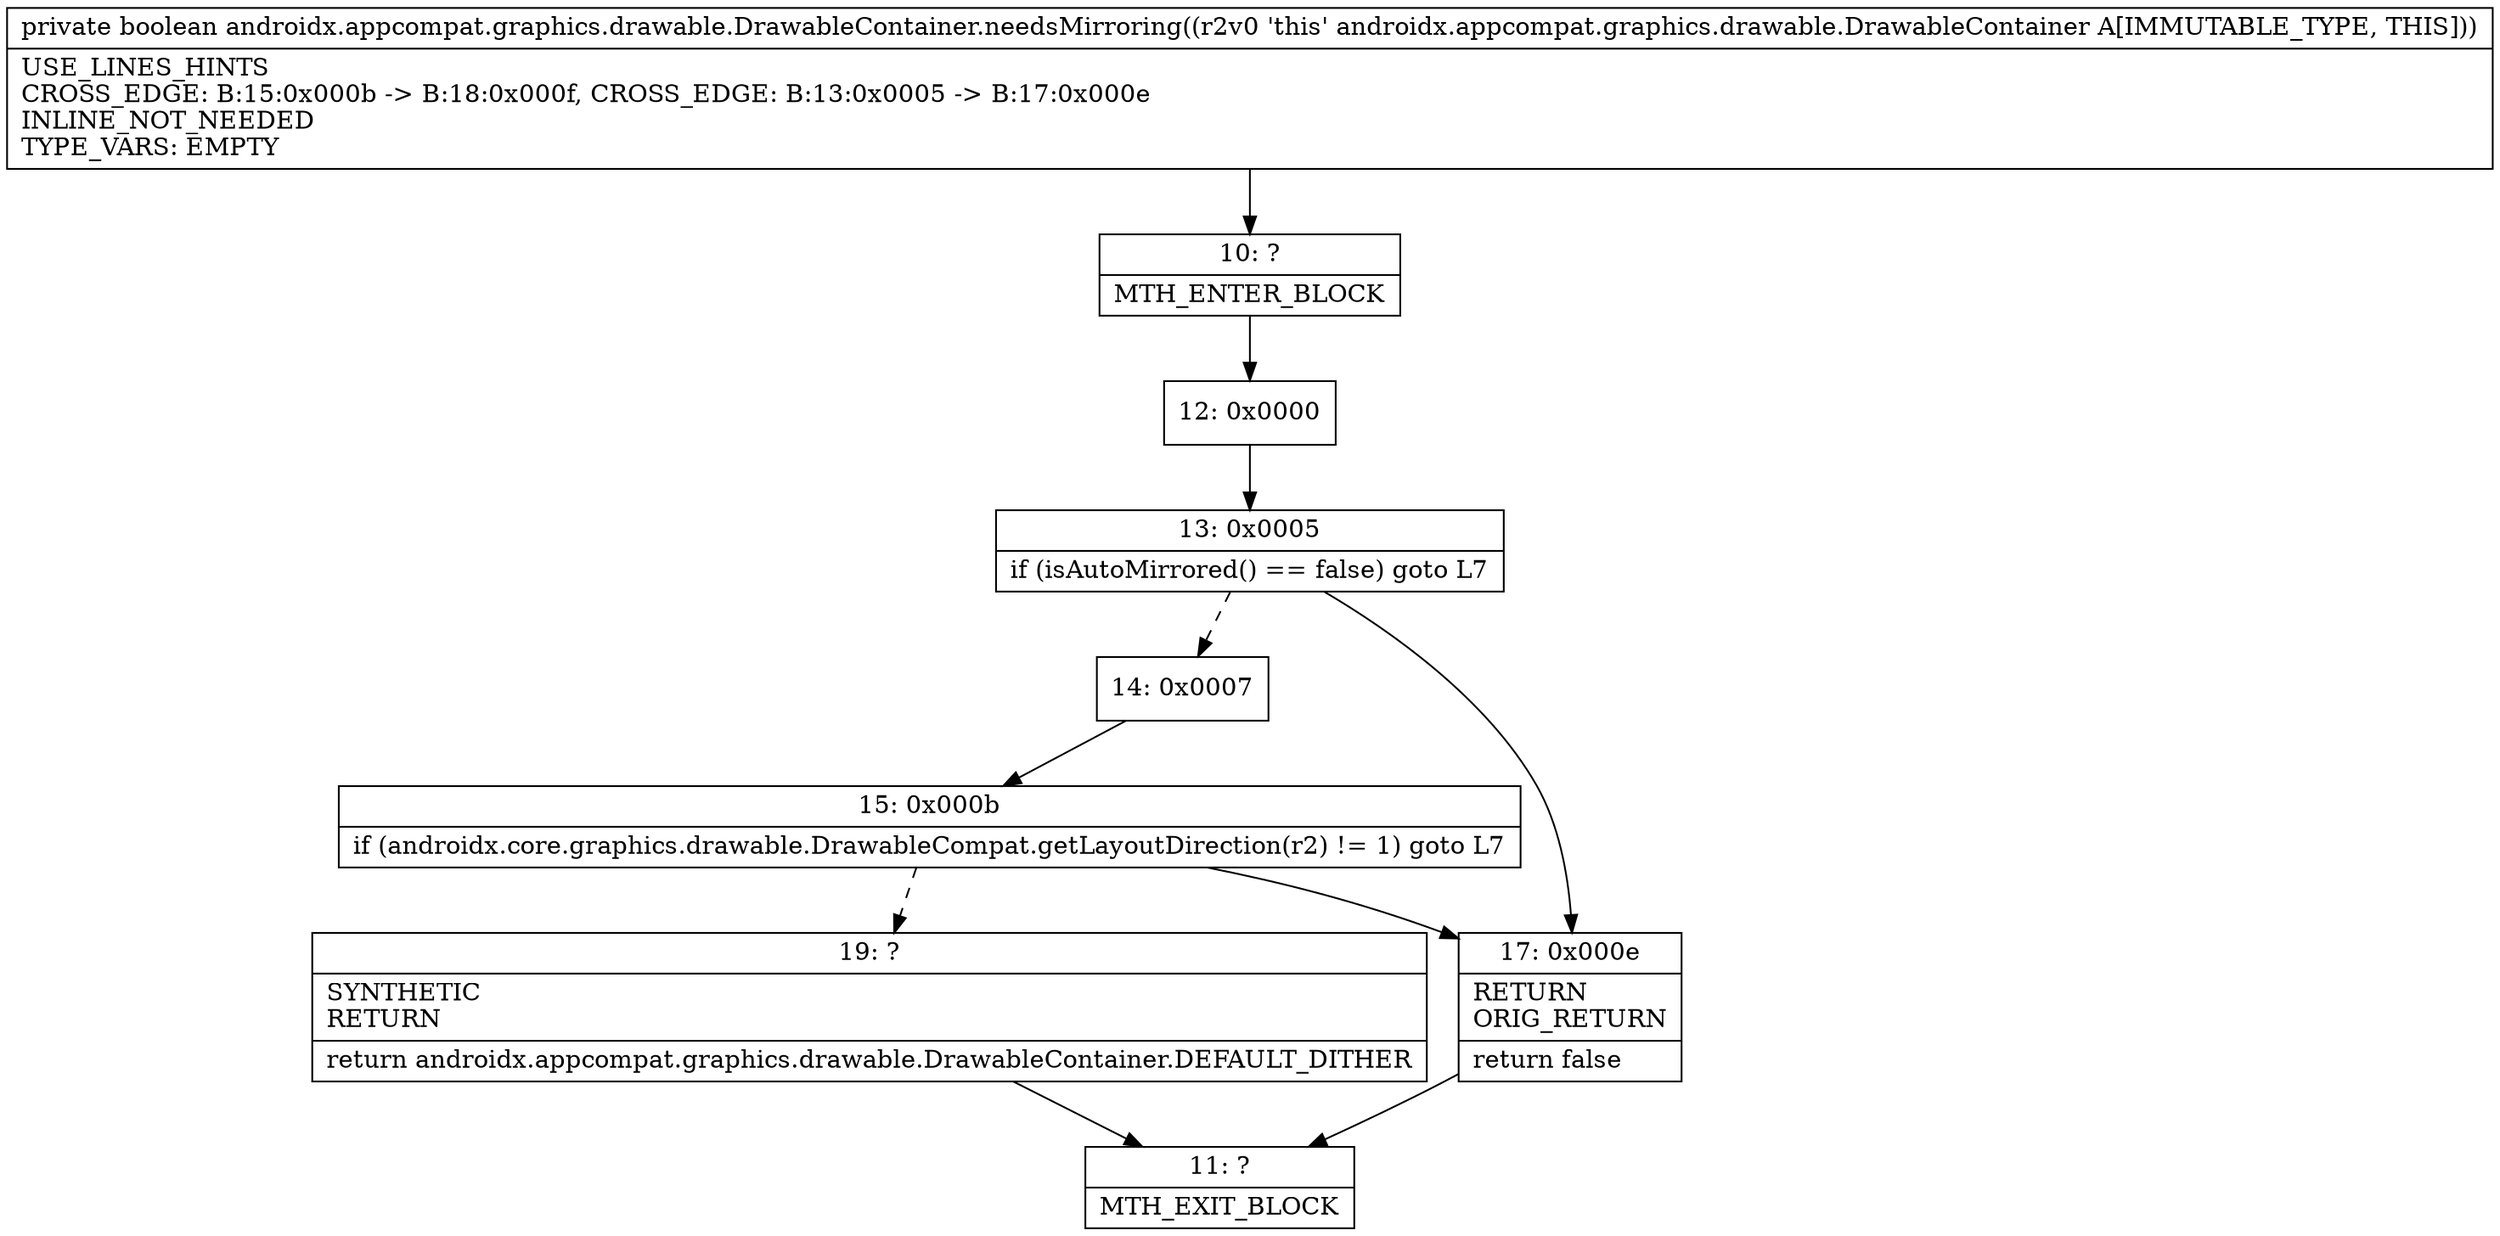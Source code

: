 digraph "CFG forandroidx.appcompat.graphics.drawable.DrawableContainer.needsMirroring()Z" {
Node_10 [shape=record,label="{10\:\ ?|MTH_ENTER_BLOCK\l}"];
Node_12 [shape=record,label="{12\:\ 0x0000}"];
Node_13 [shape=record,label="{13\:\ 0x0005|if (isAutoMirrored() == false) goto L7\l}"];
Node_14 [shape=record,label="{14\:\ 0x0007}"];
Node_15 [shape=record,label="{15\:\ 0x000b|if (androidx.core.graphics.drawable.DrawableCompat.getLayoutDirection(r2) != 1) goto L7\l}"];
Node_19 [shape=record,label="{19\:\ ?|SYNTHETIC\lRETURN\l|return androidx.appcompat.graphics.drawable.DrawableContainer.DEFAULT_DITHER\l}"];
Node_11 [shape=record,label="{11\:\ ?|MTH_EXIT_BLOCK\l}"];
Node_17 [shape=record,label="{17\:\ 0x000e|RETURN\lORIG_RETURN\l|return false\l}"];
MethodNode[shape=record,label="{private boolean androidx.appcompat.graphics.drawable.DrawableContainer.needsMirroring((r2v0 'this' androidx.appcompat.graphics.drawable.DrawableContainer A[IMMUTABLE_TYPE, THIS]))  | USE_LINES_HINTS\lCROSS_EDGE: B:15:0x000b \-\> B:18:0x000f, CROSS_EDGE: B:13:0x0005 \-\> B:17:0x000e\lINLINE_NOT_NEEDED\lTYPE_VARS: EMPTY\l}"];
MethodNode -> Node_10;Node_10 -> Node_12;
Node_12 -> Node_13;
Node_13 -> Node_14[style=dashed];
Node_13 -> Node_17;
Node_14 -> Node_15;
Node_15 -> Node_17;
Node_15 -> Node_19[style=dashed];
Node_19 -> Node_11;
Node_17 -> Node_11;
}

